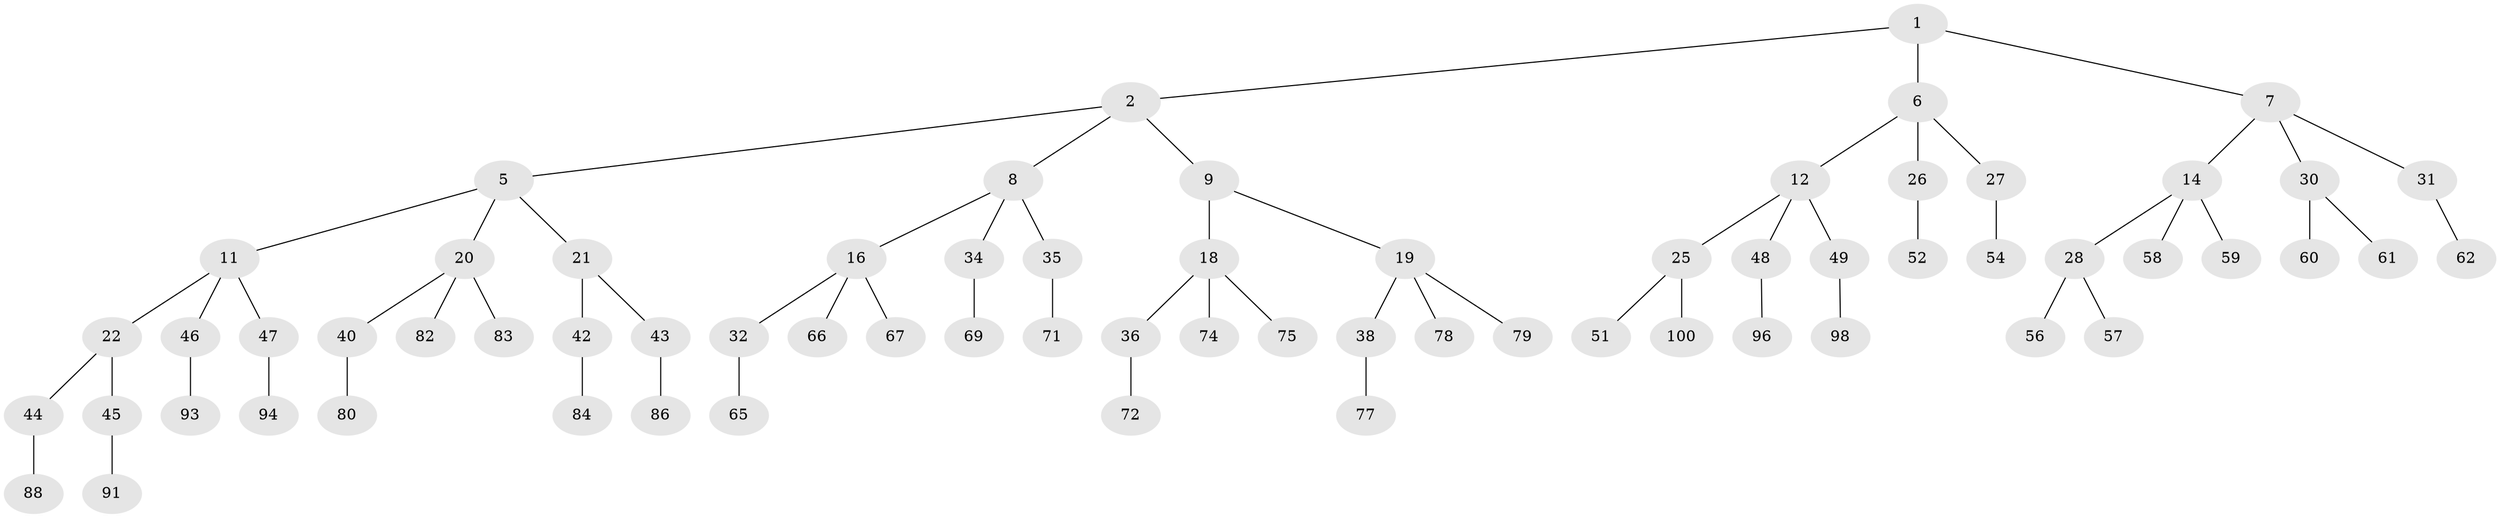 // original degree distribution, {2: 0.02, 3: 0.48, 1: 0.5}
// Generated by graph-tools (version 1.1) at 2025/38/02/21/25 10:38:56]
// undirected, 69 vertices, 68 edges
graph export_dot {
graph [start="1"]
  node [color=gray90,style=filled];
  1 [super="+3"];
  2 [latent=1,super="+4"];
  5 [latent=0.5,super="+10"];
  6 [latent=0.5,super="+13"];
  7 [latent=0.5,super="+15"];
  8 [latent=0.333333,super="+17"];
  9 [latent=0.333333];
  11 [latent=0.333333,super="+23"];
  12 [latent=0.333333,super="+24"];
  14 [latent=0.333333,super="+29"];
  16 [latent=0.25,super="+33"];
  18 [latent=0.25,super="+37"];
  19 [latent=0.25,super="+39"];
  20 [latent=0.25,super="+41"];
  21 [latent=0.25];
  22 [latent=0.25];
  25 [latent=0.25,super="+50"];
  26 [latent=0.25,super="+53"];
  27 [latent=0.25,super="+55"];
  28 [latent=0.25];
  30 [latent=0.25];
  31 [latent=0.25,super="+63"];
  32 [latent=0.2,super="+64"];
  34 [latent=0.2,super="+68"];
  35 [latent=0.2,super="+70"];
  36 [latent=0.2,super="+73"];
  38 [latent=0.2,super="+76"];
  40 [latent=0.2,super="+81"];
  42 [latent=0.2,super="+85"];
  43 [latent=0.2,super="+87"];
  44 [latent=0.2,super="+89"];
  45 [latent=0.2,super="+90"];
  46 [latent=0.2,super="+92"];
  47 [latent=0.2,super="+95"];
  48 [latent=0.2,super="+97"];
  49 [latent=0.2,super="+99"];
  51 [latent=0.2];
  52 [latent=0.2];
  54 [latent=0.2];
  56 [latent=0.2];
  57 [latent=0.2];
  58 [latent=0.2];
  59 [latent=0.2];
  60 [latent=0.2];
  61 [latent=0.2];
  62 [latent=0.2];
  65 [latent=0.166667];
  66 [latent=0.166667];
  67 [latent=0.166667];
  69 [latent=0.166667];
  71 [latent=0.166667];
  72 [latent=0.166667];
  74 [latent=0.166667];
  75 [latent=0.166667];
  77 [latent=0.166667];
  78 [latent=0.166667];
  79 [latent=0.166667];
  80 [latent=0.166667];
  82 [latent=0.166667];
  83 [latent=0.166667];
  84 [latent=0.166667];
  86 [latent=0.166667];
  88 [latent=0.166667];
  91 [latent=0.166667];
  93 [latent=0.166667];
  94 [latent=0.166667];
  96 [latent=0.166667];
  98 [latent=0.166667];
  100 [latent=0.166667];
  1 -- 2;
  1 -- 6;
  1 -- 7;
  2 -- 5;
  2 -- 8;
  2 -- 9;
  5 -- 11;
  5 -- 21;
  5 -- 20;
  6 -- 12;
  6 -- 26;
  6 -- 27;
  7 -- 14;
  7 -- 31;
  7 -- 30;
  8 -- 16;
  8 -- 34;
  8 -- 35;
  9 -- 18;
  9 -- 19;
  11 -- 22;
  11 -- 46;
  11 -- 47;
  12 -- 25;
  12 -- 48;
  12 -- 49;
  14 -- 28;
  14 -- 58;
  14 -- 59;
  16 -- 32;
  16 -- 66;
  16 -- 67;
  18 -- 36;
  18 -- 75;
  18 -- 74;
  19 -- 38;
  19 -- 78;
  19 -- 79;
  20 -- 40;
  20 -- 82;
  20 -- 83;
  21 -- 42;
  21 -- 43;
  22 -- 44;
  22 -- 45;
  25 -- 51;
  25 -- 100;
  26 -- 52;
  27 -- 54;
  28 -- 56;
  28 -- 57;
  30 -- 60;
  30 -- 61;
  31 -- 62;
  32 -- 65;
  34 -- 69;
  35 -- 71;
  36 -- 72;
  38 -- 77;
  40 -- 80;
  42 -- 84;
  43 -- 86;
  44 -- 88;
  45 -- 91;
  46 -- 93;
  47 -- 94;
  48 -- 96;
  49 -- 98;
}
